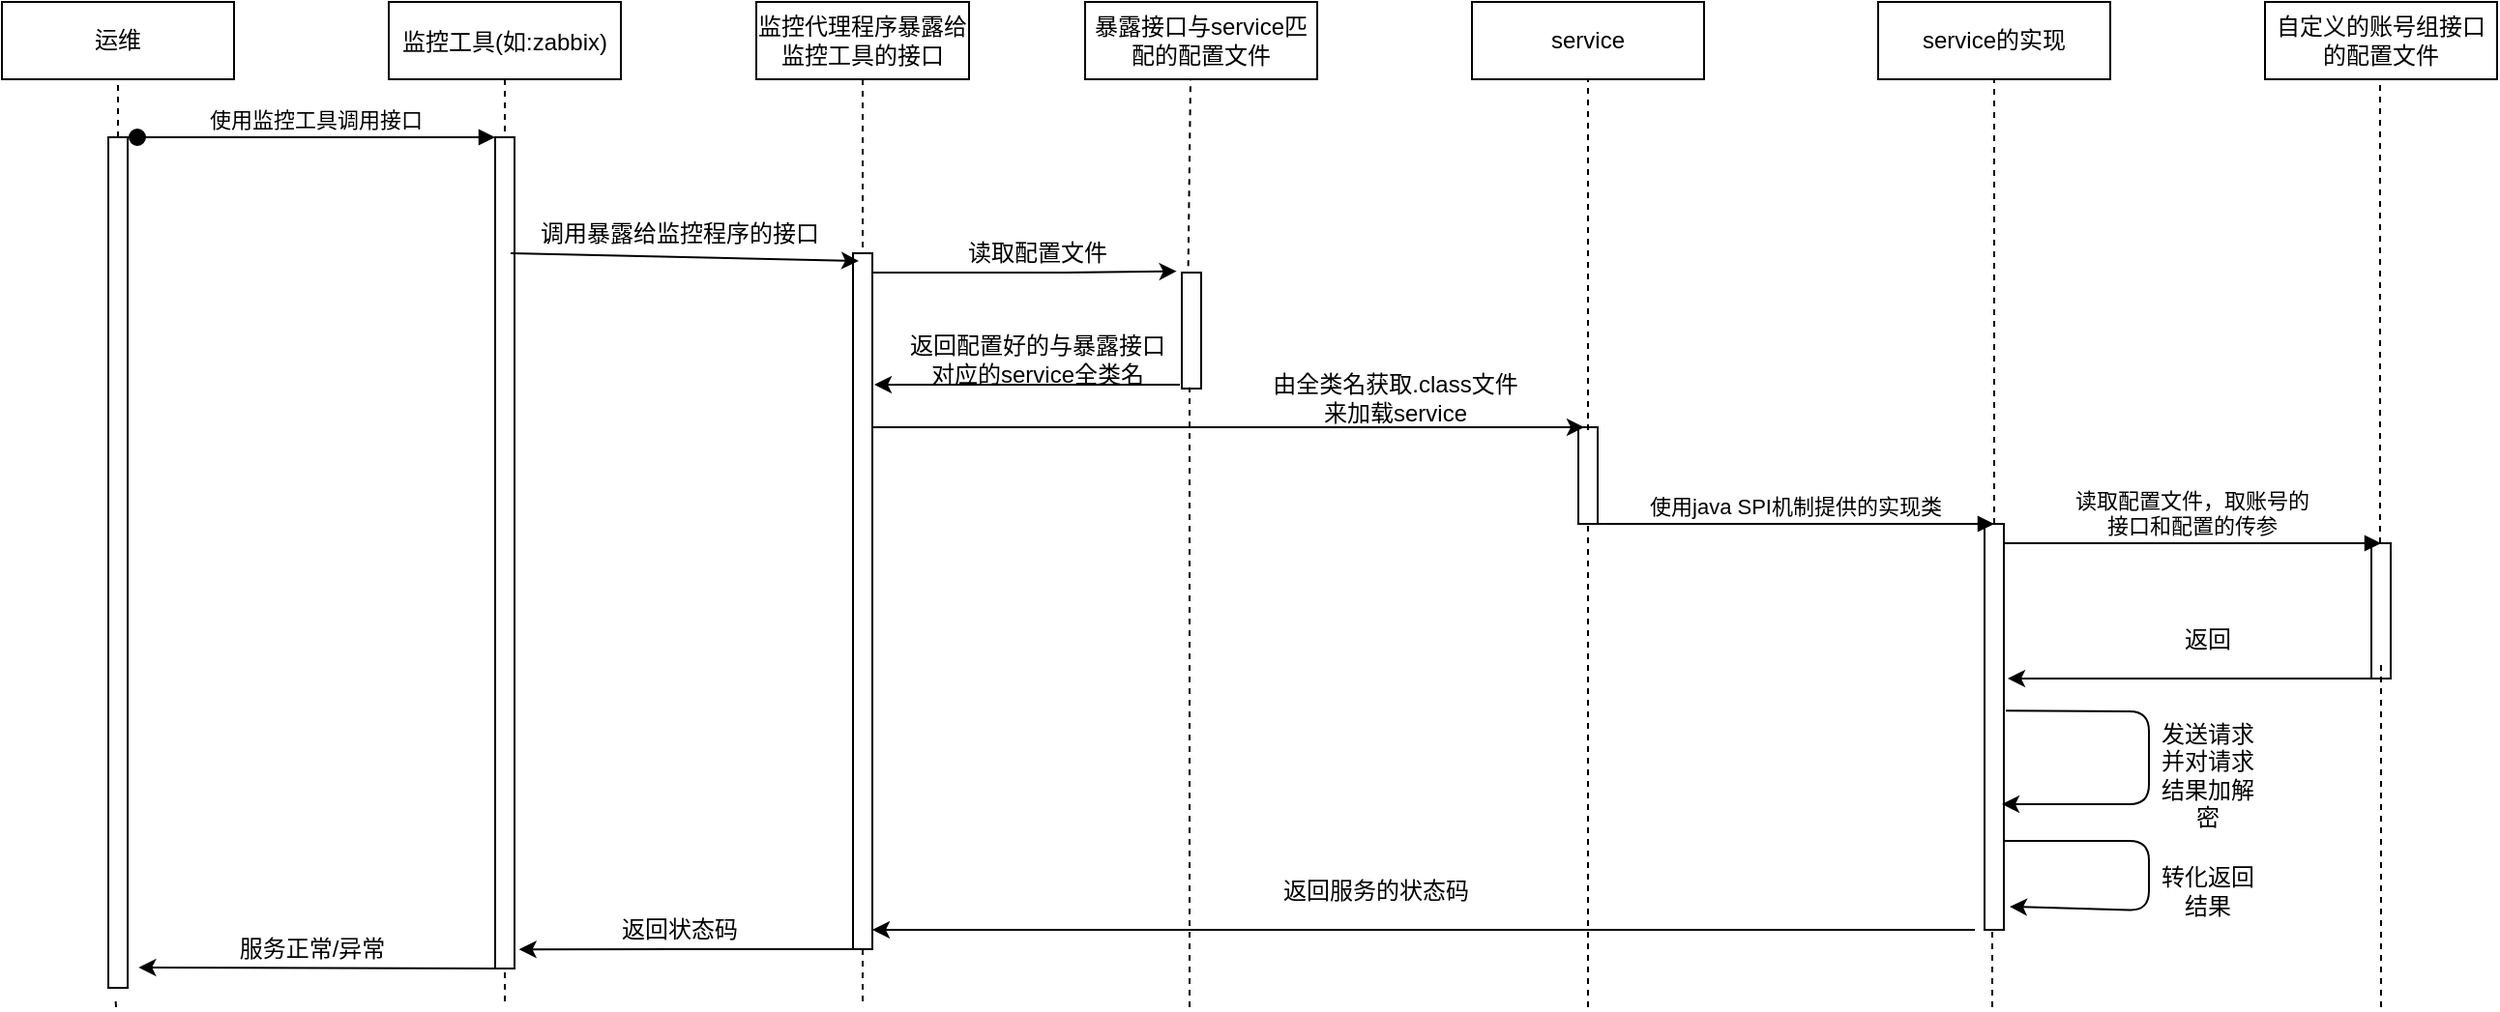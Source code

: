 <mxfile version="15.1.1" type="github">
  <diagram id="kgpKYQtTHZ0yAKxKKP6v" name="Page-1">
    <mxGraphModel dx="1632" dy="436" grid="1" gridSize="10" guides="1" tooltips="1" connect="1" arrows="1" fold="1" page="1" pageScale="1" pageWidth="850" pageHeight="1100" math="0" shadow="0">
      <root>
        <mxCell id="0" />
        <mxCell id="1" parent="0" />
        <mxCell id="3nuBFxr9cyL0pnOWT2aG-1" value="监控工具(如:zabbix)" style="shape=umlLifeline;perimeter=lifelinePerimeter;container=1;collapsible=0;recursiveResize=0;rounded=0;shadow=0;strokeWidth=1;" parent="1" vertex="1">
          <mxGeometry x="-380" y="60" width="120" height="520" as="geometry" />
        </mxCell>
        <mxCell id="3nuBFxr9cyL0pnOWT2aG-2" value="" style="points=[];perimeter=orthogonalPerimeter;rounded=0;shadow=0;strokeWidth=1;" parent="3nuBFxr9cyL0pnOWT2aG-1" vertex="1">
          <mxGeometry x="55" y="70" width="10" height="430" as="geometry" />
        </mxCell>
        <mxCell id="3nuBFxr9cyL0pnOWT2aG-3" value="使用监控工具调用接口" style="verticalAlign=bottom;startArrow=oval;endArrow=block;startSize=8;shadow=0;strokeWidth=1;" parent="3nuBFxr9cyL0pnOWT2aG-1" target="3nuBFxr9cyL0pnOWT2aG-2" edge="1">
          <mxGeometry relative="1" as="geometry">
            <mxPoint x="-130" y="70" as="sourcePoint" />
            <Array as="points">
              <mxPoint x="-90" y="70" />
            </Array>
          </mxGeometry>
        </mxCell>
        <mxCell id="3nuBFxr9cyL0pnOWT2aG-5" value="监控代理程序暴露给监控工具的接口" style="shape=umlLifeline;perimeter=lifelinePerimeter;container=1;collapsible=0;recursiveResize=0;rounded=0;shadow=0;strokeWidth=1;whiteSpace=wrap;" parent="1" vertex="1">
          <mxGeometry x="-190" y="60" width="110" height="520" as="geometry" />
        </mxCell>
        <mxCell id="3nuBFxr9cyL0pnOWT2aG-6" value="" style="points=[];perimeter=orthogonalPerimeter;rounded=0;shadow=0;strokeWidth=1;" parent="3nuBFxr9cyL0pnOWT2aG-5" vertex="1">
          <mxGeometry x="50" y="130" width="10" height="360" as="geometry" />
        </mxCell>
        <mxCell id="kD6STUg2Q2oieZS5z6dH-1" value="运维" style="rounded=0;whiteSpace=wrap;html=1;" parent="1" vertex="1">
          <mxGeometry x="-580" y="60" width="120" height="40" as="geometry" />
        </mxCell>
        <mxCell id="kD6STUg2Q2oieZS5z6dH-2" value="" style="points=[];perimeter=orthogonalPerimeter;rounded=0;shadow=0;strokeWidth=1;" parent="1" vertex="1">
          <mxGeometry x="-525" y="130" width="10" height="440" as="geometry" />
        </mxCell>
        <mxCell id="VLuwEHqR6P91V_sAEzzY-1" value="" style="endArrow=none;dashed=1;html=1;entryX=0.5;entryY=1;entryDx=0;entryDy=0;" edge="1" parent="1" target="kD6STUg2Q2oieZS5z6dH-1">
          <mxGeometry width="50" height="50" relative="1" as="geometry">
            <mxPoint x="-520" y="130" as="sourcePoint" />
            <mxPoint x="-340" y="180" as="targetPoint" />
          </mxGeometry>
        </mxCell>
        <mxCell id="VLuwEHqR6P91V_sAEzzY-2" value="" style="endArrow=none;dashed=1;html=1;entryX=0.367;entryY=1.01;entryDx=0;entryDy=0;entryPerimeter=0;" edge="1" parent="1" target="kD6STUg2Q2oieZS5z6dH-2">
          <mxGeometry width="50" height="50" relative="1" as="geometry">
            <mxPoint x="-521" y="580" as="sourcePoint" />
            <mxPoint x="-510" y="440" as="targetPoint" />
          </mxGeometry>
        </mxCell>
        <mxCell id="VLuwEHqR6P91V_sAEzzY-4" value="service" style="rounded=0;whiteSpace=wrap;html=1;" vertex="1" parent="1">
          <mxGeometry x="180" y="60" width="120" height="40" as="geometry" />
        </mxCell>
        <mxCell id="VLuwEHqR6P91V_sAEzzY-5" value="" style="points=[];perimeter=orthogonalPerimeter;rounded=0;shadow=0;strokeWidth=1;" vertex="1" parent="1">
          <mxGeometry x="235" y="280" width="10" height="50" as="geometry" />
        </mxCell>
        <mxCell id="VLuwEHqR6P91V_sAEzzY-7" value="" style="endArrow=none;dashed=1;html=1;entryX=0.5;entryY=1;entryDx=0;entryDy=0;exitX=0.5;exitY=0.029;exitDx=0;exitDy=0;exitPerimeter=0;" edge="1" parent="1" source="VLuwEHqR6P91V_sAEzzY-5" target="VLuwEHqR6P91V_sAEzzY-4">
          <mxGeometry width="50" height="50" relative="1" as="geometry">
            <mxPoint x="300" y="251" as="sourcePoint" />
            <mxPoint x="330" y="160" as="targetPoint" />
          </mxGeometry>
        </mxCell>
        <mxCell id="VLuwEHqR6P91V_sAEzzY-9" value="" style="endArrow=none;dashed=1;html=1;entryX=0.5;entryY=1;entryDx=0;entryDy=0;entryPerimeter=0;" edge="1" parent="1" target="VLuwEHqR6P91V_sAEzzY-5">
          <mxGeometry width="50" height="50" relative="1" as="geometry">
            <mxPoint x="240" y="580" as="sourcePoint" />
            <mxPoint x="240" y="340" as="targetPoint" />
          </mxGeometry>
        </mxCell>
        <mxCell id="VLuwEHqR6P91V_sAEzzY-10" value="service的实现" style="rounded=0;whiteSpace=wrap;html=1;" vertex="1" parent="1">
          <mxGeometry x="390" y="60" width="120" height="40" as="geometry" />
        </mxCell>
        <mxCell id="VLuwEHqR6P91V_sAEzzY-12" value="" style="endArrow=none;dashed=1;html=1;entryX=0.5;entryY=1;entryDx=0;entryDy=0;" edge="1" parent="1" source="VLuwEHqR6P91V_sAEzzY-13" target="VLuwEHqR6P91V_sAEzzY-10">
          <mxGeometry width="50" height="50" relative="1" as="geometry">
            <mxPoint x="460" y="310" as="sourcePoint" />
            <mxPoint x="520" y="200" as="targetPoint" />
          </mxGeometry>
        </mxCell>
        <mxCell id="VLuwEHqR6P91V_sAEzzY-13" value="" style="points=[];perimeter=orthogonalPerimeter;rounded=0;shadow=0;strokeWidth=1;" vertex="1" parent="1">
          <mxGeometry x="445" y="330" width="10" height="210" as="geometry" />
        </mxCell>
        <mxCell id="VLuwEHqR6P91V_sAEzzY-14" value="使用java SPI机制提供的实现类" style="verticalAlign=bottom;endArrow=block;shadow=0;strokeWidth=1;" edge="1" parent="1">
          <mxGeometry relative="1" as="geometry">
            <mxPoint x="245" y="330" as="sourcePoint" />
            <mxPoint x="450" y="330" as="targetPoint" />
            <Array as="points">
              <mxPoint x="355.5" y="330" />
              <mxPoint x="385.5" y="330" />
            </Array>
          </mxGeometry>
        </mxCell>
        <mxCell id="VLuwEHqR6P91V_sAEzzY-15" value="" style="endArrow=none;dashed=1;html=1;" edge="1" parent="1">
          <mxGeometry width="50" height="50" relative="1" as="geometry">
            <mxPoint x="449" y="580" as="sourcePoint" />
            <mxPoint x="449" y="540" as="targetPoint" />
          </mxGeometry>
        </mxCell>
        <mxCell id="VLuwEHqR6P91V_sAEzzY-16" value="自定义的账号组接口的配置文件" style="rounded=0;whiteSpace=wrap;html=1;" vertex="1" parent="1">
          <mxGeometry x="590" y="60" width="120" height="40" as="geometry" />
        </mxCell>
        <mxCell id="VLuwEHqR6P91V_sAEzzY-17" value="" style="points=[];perimeter=orthogonalPerimeter;rounded=0;shadow=0;strokeWidth=1;" vertex="1" parent="1">
          <mxGeometry x="645" y="340" width="10" height="70" as="geometry" />
        </mxCell>
        <mxCell id="VLuwEHqR6P91V_sAEzzY-18" value="" style="endArrow=none;dashed=1;html=1;entryX=0.5;entryY=1;entryDx=0;entryDy=0;" edge="1" parent="1" source="VLuwEHqR6P91V_sAEzzY-17">
          <mxGeometry width="50" height="50" relative="1" as="geometry">
            <mxPoint x="649.5" y="320" as="sourcePoint" />
            <mxPoint x="649.5" y="100" as="targetPoint" />
          </mxGeometry>
        </mxCell>
        <mxCell id="VLuwEHqR6P91V_sAEzzY-19" value="读取配置文件，取账号的&#xa;接口和配置的传参" style="verticalAlign=bottom;endArrow=block;shadow=0;strokeWidth=1;" edge="1" parent="1">
          <mxGeometry relative="1" as="geometry">
            <mxPoint x="455" y="340" as="sourcePoint" />
            <mxPoint x="650" y="340" as="targetPoint" />
            <Array as="points">
              <mxPoint x="545.5" y="340" />
              <mxPoint x="575.5" y="340" />
            </Array>
          </mxGeometry>
        </mxCell>
        <mxCell id="VLuwEHqR6P91V_sAEzzY-20" value="" style="endArrow=classic;html=1;exitX=0.5;exitY=1;exitDx=0;exitDy=0;exitPerimeter=0;" edge="1" parent="1" source="VLuwEHqR6P91V_sAEzzY-17">
          <mxGeometry width="50" height="50" relative="1" as="geometry">
            <mxPoint x="420" y="250" as="sourcePoint" />
            <mxPoint x="457" y="410" as="targetPoint" />
          </mxGeometry>
        </mxCell>
        <mxCell id="VLuwEHqR6P91V_sAEzzY-21" value="返回" style="text;html=1;align=center;verticalAlign=middle;resizable=0;points=[];autosize=1;strokeColor=none;fillColor=none;" vertex="1" parent="1">
          <mxGeometry x="540" y="380" width="40" height="20" as="geometry" />
        </mxCell>
        <mxCell id="VLuwEHqR6P91V_sAEzzY-22" value="" style="endArrow=none;dashed=1;html=1;" edge="1" parent="1">
          <mxGeometry width="50" height="50" relative="1" as="geometry">
            <mxPoint x="650" y="580" as="sourcePoint" />
            <mxPoint x="650" y="400" as="targetPoint" />
          </mxGeometry>
        </mxCell>
        <mxCell id="VLuwEHqR6P91V_sAEzzY-23" value="暴露接口与service匹配的配置文件" style="rounded=0;whiteSpace=wrap;html=1;" vertex="1" parent="1">
          <mxGeometry x="-20" y="60" width="120" height="40" as="geometry" />
        </mxCell>
        <mxCell id="VLuwEHqR6P91V_sAEzzY-24" value="" style="points=[];perimeter=orthogonalPerimeter;rounded=0;shadow=0;strokeWidth=1;" vertex="1" parent="1">
          <mxGeometry x="30" y="200" width="10" height="60" as="geometry" />
        </mxCell>
        <mxCell id="VLuwEHqR6P91V_sAEzzY-25" value="" style="endArrow=none;dashed=1;html=1;entryX=0.5;entryY=1;entryDx=0;entryDy=0;exitX=0.333;exitY=-0.056;exitDx=0;exitDy=0;exitPerimeter=0;" edge="1" parent="1" source="VLuwEHqR6P91V_sAEzzY-24">
          <mxGeometry width="50" height="50" relative="1" as="geometry">
            <mxPoint x="35" y="190" as="sourcePoint" />
            <mxPoint x="34.5" y="100" as="targetPoint" />
          </mxGeometry>
        </mxCell>
        <mxCell id="VLuwEHqR6P91V_sAEzzY-26" value="" style="endArrow=classic;html=1;" edge="1" parent="1">
          <mxGeometry width="50" height="50" relative="1" as="geometry">
            <mxPoint x="-317" y="190" as="sourcePoint" />
            <mxPoint x="-137" y="194" as="targetPoint" />
          </mxGeometry>
        </mxCell>
        <mxCell id="VLuwEHqR6P91V_sAEzzY-29" value="调用暴露给监控程序的接口" style="text;html=1;align=center;verticalAlign=middle;resizable=0;points=[];autosize=1;strokeColor=none;fillColor=none;" vertex="1" parent="1">
          <mxGeometry x="-310" y="170" width="160" height="20" as="geometry" />
        </mxCell>
        <mxCell id="VLuwEHqR6P91V_sAEzzY-30" value="" style="endArrow=classic;html=1;entryX=-0.267;entryY=-0.011;entryDx=0;entryDy=0;entryPerimeter=0;" edge="1" parent="1" source="3nuBFxr9cyL0pnOWT2aG-6" target="VLuwEHqR6P91V_sAEzzY-24">
          <mxGeometry width="50" height="50" relative="1" as="geometry">
            <mxPoint x="-200" y="230" as="sourcePoint" />
            <mxPoint x="30" y="250" as="targetPoint" />
            <Array as="points">
              <mxPoint x="-30" y="200" />
            </Array>
          </mxGeometry>
        </mxCell>
        <mxCell id="VLuwEHqR6P91V_sAEzzY-31" value="读取配置文件" style="text;html=1;align=center;verticalAlign=middle;resizable=0;points=[];autosize=1;strokeColor=none;fillColor=none;" vertex="1" parent="1">
          <mxGeometry x="-90" y="180" width="90" height="20" as="geometry" />
        </mxCell>
        <mxCell id="VLuwEHqR6P91V_sAEzzY-32" value="" style="endArrow=none;dashed=1;html=1;entryX=0.4;entryY=0.989;entryDx=0;entryDy=0;entryPerimeter=0;" edge="1" parent="1" target="VLuwEHqR6P91V_sAEzzY-24">
          <mxGeometry width="50" height="50" relative="1" as="geometry">
            <mxPoint x="34" y="580" as="sourcePoint" />
            <mxPoint x="50" y="300" as="targetPoint" />
          </mxGeometry>
        </mxCell>
        <mxCell id="VLuwEHqR6P91V_sAEzzY-33" value="" style="endArrow=classic;html=1;" edge="1" parent="1">
          <mxGeometry width="50" height="50" relative="1" as="geometry">
            <mxPoint x="29" y="258" as="sourcePoint" />
            <mxPoint x="-129" y="258" as="targetPoint" />
          </mxGeometry>
        </mxCell>
        <mxCell id="VLuwEHqR6P91V_sAEzzY-34" value="返回配置好的与暴露接口&lt;br&gt;对应的service全类名" style="text;html=1;align=center;verticalAlign=middle;resizable=0;points=[];autosize=1;strokeColor=none;fillColor=none;" vertex="1" parent="1">
          <mxGeometry x="-120" y="230" width="150" height="30" as="geometry" />
        </mxCell>
        <mxCell id="VLuwEHqR6P91V_sAEzzY-35" value="" style="endArrow=classic;html=1;" edge="1" parent="1">
          <mxGeometry width="50" height="50" relative="1" as="geometry">
            <mxPoint x="-130" y="280" as="sourcePoint" />
            <mxPoint x="238" y="280" as="targetPoint" />
            <Array as="points">
              <mxPoint x="88" y="280" />
            </Array>
          </mxGeometry>
        </mxCell>
        <mxCell id="VLuwEHqR6P91V_sAEzzY-36" value="由全类名获取.class文件&lt;br&gt;来加载service" style="text;html=1;align=center;verticalAlign=middle;resizable=0;points=[];autosize=1;strokeColor=none;fillColor=none;" vertex="1" parent="1">
          <mxGeometry x="70" y="250" width="140" height="30" as="geometry" />
        </mxCell>
        <mxCell id="VLuwEHqR6P91V_sAEzzY-38" value="" style="endArrow=classic;html=1;exitX=1.1;exitY=0.46;exitDx=0;exitDy=0;exitPerimeter=0;" edge="1" parent="1" source="VLuwEHqR6P91V_sAEzzY-13">
          <mxGeometry width="50" height="50" relative="1" as="geometry">
            <mxPoint x="470" y="490" as="sourcePoint" />
            <mxPoint x="454" y="475" as="targetPoint" />
            <Array as="points">
              <mxPoint x="530" y="427" />
              <mxPoint x="530" y="475" />
            </Array>
          </mxGeometry>
        </mxCell>
        <mxCell id="VLuwEHqR6P91V_sAEzzY-39" value="发送请求&lt;br&gt;并对请求&lt;br&gt;结果加解&lt;br&gt;密" style="text;html=1;align=center;verticalAlign=middle;resizable=0;points=[];autosize=1;strokeColor=none;fillColor=none;" vertex="1" parent="1">
          <mxGeometry x="530" y="430" width="60" height="60" as="geometry" />
        </mxCell>
        <mxCell id="VLuwEHqR6P91V_sAEzzY-40" value="" style="endArrow=classic;html=1;exitX=0.967;exitY=0.781;exitDx=0;exitDy=0;exitPerimeter=0;" edge="1" parent="1" source="VLuwEHqR6P91V_sAEzzY-13">
          <mxGeometry width="50" height="50" relative="1" as="geometry">
            <mxPoint x="420" y="460" as="sourcePoint" />
            <mxPoint x="458" y="528" as="targetPoint" />
            <Array as="points">
              <mxPoint x="530" y="494" />
              <mxPoint x="530" y="530" />
            </Array>
          </mxGeometry>
        </mxCell>
        <mxCell id="VLuwEHqR6P91V_sAEzzY-41" value="转化返回&lt;br&gt;结果" style="text;html=1;align=center;verticalAlign=middle;resizable=0;points=[];autosize=1;strokeColor=none;fillColor=none;" vertex="1" parent="1">
          <mxGeometry x="530" y="505" width="60" height="30" as="geometry" />
        </mxCell>
        <mxCell id="VLuwEHqR6P91V_sAEzzY-42" value="" style="endArrow=classic;html=1;" edge="1" parent="1">
          <mxGeometry width="50" height="50" relative="1" as="geometry">
            <mxPoint x="440" y="540" as="sourcePoint" />
            <mxPoint x="-130" y="540" as="targetPoint" />
          </mxGeometry>
        </mxCell>
        <mxCell id="VLuwEHqR6P91V_sAEzzY-43" value="返回服务的状态码" style="text;html=1;align=center;verticalAlign=middle;resizable=0;points=[];autosize=1;strokeColor=none;fillColor=none;" vertex="1" parent="1">
          <mxGeometry x="75" y="510" width="110" height="20" as="geometry" />
        </mxCell>
        <mxCell id="VLuwEHqR6P91V_sAEzzY-44" value="" style="endArrow=classic;html=1;entryX=1.233;entryY=0.977;entryDx=0;entryDy=0;entryPerimeter=0;" edge="1" parent="1" target="3nuBFxr9cyL0pnOWT2aG-2">
          <mxGeometry width="50" height="50" relative="1" as="geometry">
            <mxPoint x="-133" y="550" as="sourcePoint" />
            <mxPoint x="-310" y="550" as="targetPoint" />
            <Array as="points">
              <mxPoint x="-220" y="550" />
            </Array>
          </mxGeometry>
        </mxCell>
        <mxCell id="VLuwEHqR6P91V_sAEzzY-45" value="返回状态码" style="text;html=1;align=center;verticalAlign=middle;resizable=0;points=[];autosize=1;strokeColor=none;fillColor=none;" vertex="1" parent="1">
          <mxGeometry x="-270" y="530" width="80" height="20" as="geometry" />
        </mxCell>
        <mxCell id="VLuwEHqR6P91V_sAEzzY-46" value="" style="endArrow=classic;html=1;entryX=1.567;entryY=0.976;entryDx=0;entryDy=0;entryPerimeter=0;" edge="1" parent="1" target="kD6STUg2Q2oieZS5z6dH-2">
          <mxGeometry width="50" height="50" relative="1" as="geometry">
            <mxPoint x="-320" y="560" as="sourcePoint" />
            <mxPoint x="-320" y="400" as="targetPoint" />
          </mxGeometry>
        </mxCell>
        <mxCell id="VLuwEHqR6P91V_sAEzzY-47" value="服务正常/异常" style="text;html=1;align=center;verticalAlign=middle;resizable=0;points=[];autosize=1;strokeColor=none;fillColor=none;" vertex="1" parent="1">
          <mxGeometry x="-465" y="540" width="90" height="20" as="geometry" />
        </mxCell>
      </root>
    </mxGraphModel>
  </diagram>
</mxfile>

